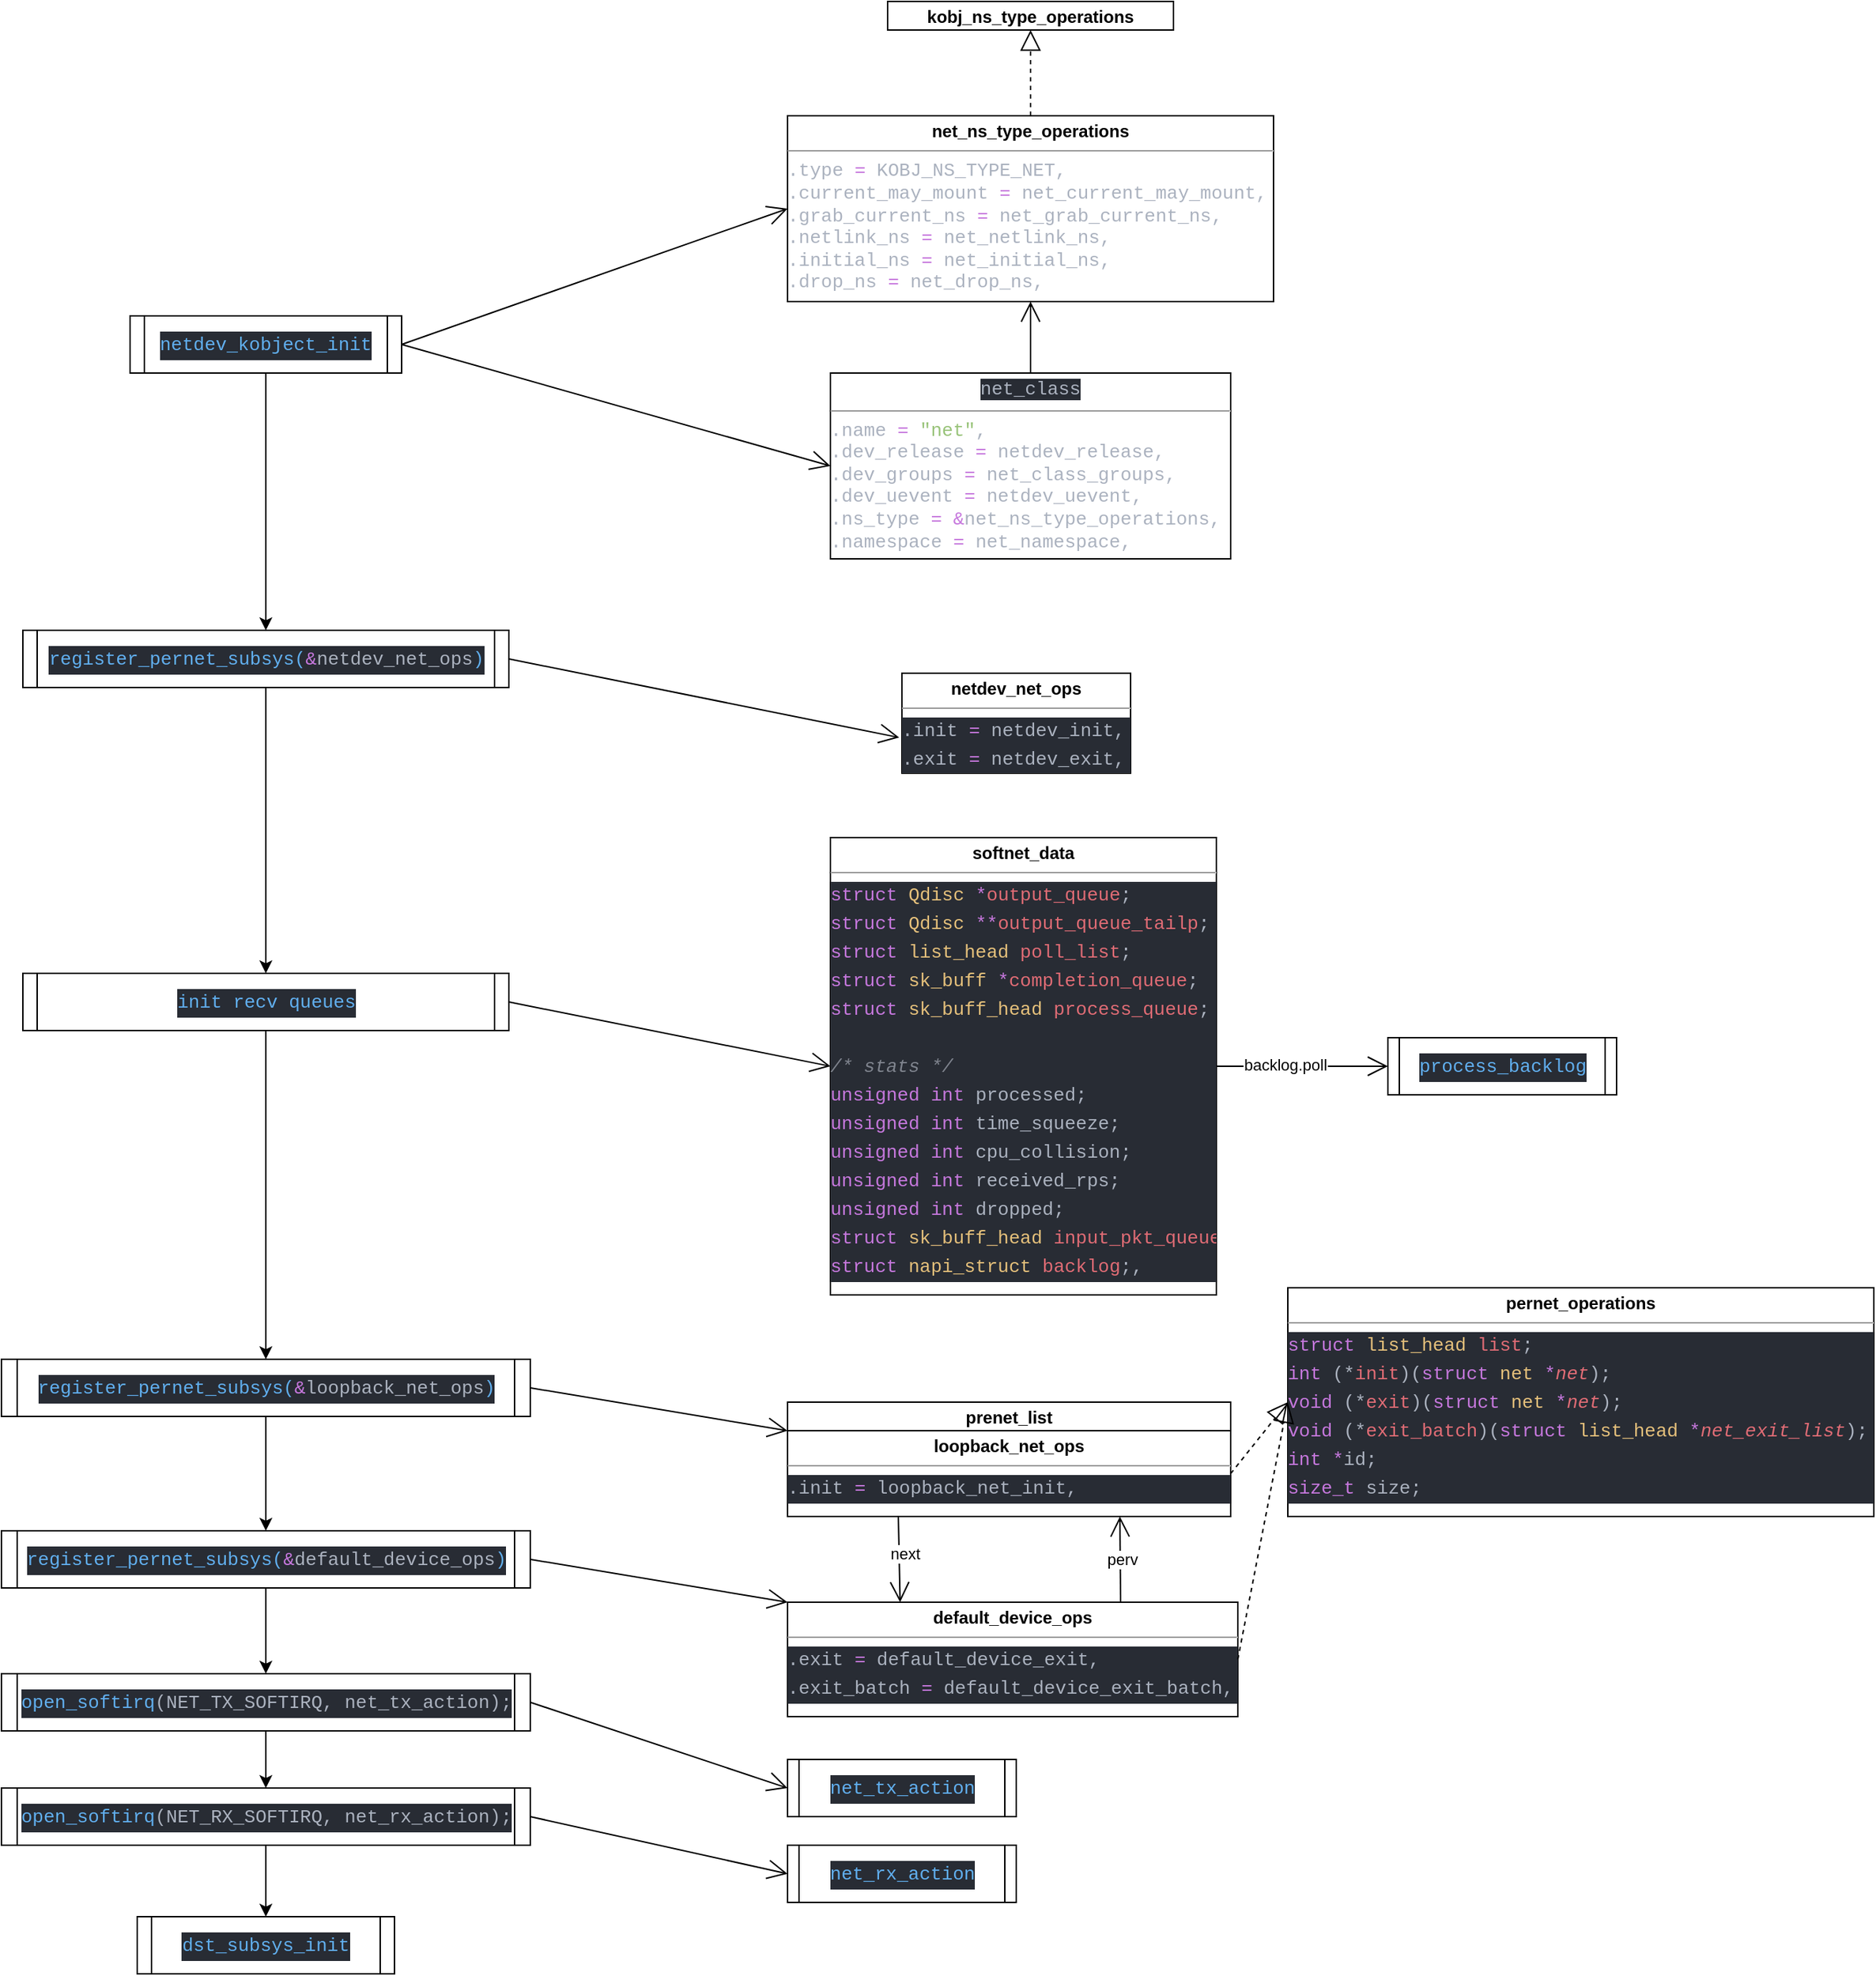 <mxfile version="13.1.3">
    <diagram id="6hGFLwfOUW9BJ-s0fimq" name="Page-1">
        <mxGraphModel dx="1229" dy="1954" grid="1" gridSize="10" guides="1" tooltips="1" connect="1" arrows="1" fold="1" page="1" pageScale="1" pageWidth="827" pageHeight="1169" math="0" shadow="0">
            <root>
                <mxCell id="0"/>
                <mxCell id="1" parent="0"/>
                <mxCell id="27" style="edgeStyle=orthogonalEdgeStyle;rounded=0;orthogonalLoop=1;jettySize=auto;html=1;exitX=0.5;exitY=1;exitDx=0;exitDy=0;" edge="1" parent="1" source="3" target="4">
                    <mxGeometry relative="1" as="geometry"/>
                </mxCell>
                <mxCell id="3" value="&lt;div style=&quot;color: rgb(171 , 178 , 191) ; background-color: rgb(40 , 44 , 52) ; font-family: &amp;#34;monaco&amp;#34; , &amp;#34;menlo&amp;#34; , &amp;#34;monaco&amp;#34; , &amp;#34;courier new&amp;#34; , monospace ; font-size: 13px ; line-height: 20px&quot;&gt;&lt;span style=&quot;color: #61afef&quot;&gt;netdev_kobject_init&lt;/span&gt;&lt;/div&gt;" style="shape=process;whiteSpace=wrap;html=1;backgroundOutline=1;size=0.053;" vertex="1" parent="1">
                    <mxGeometry x="140" y="60" width="190" height="40" as="geometry"/>
                </mxCell>
                <mxCell id="28" style="edgeStyle=orthogonalEdgeStyle;rounded=0;orthogonalLoop=1;jettySize=auto;html=1;exitX=0.5;exitY=1;exitDx=0;exitDy=0;" edge="1" parent="1" source="4" target="5">
                    <mxGeometry relative="1" as="geometry"/>
                </mxCell>
                <mxCell id="4" value="&lt;div style=&quot;color: rgb(171 , 178 , 191) ; background-color: rgb(40 , 44 , 52) ; font-family: &amp;#34;monaco&amp;#34; , &amp;#34;menlo&amp;#34; , &amp;#34;monaco&amp;#34; , &amp;#34;courier new&amp;#34; , monospace ; font-size: 13px ; line-height: 20px&quot;&gt;&lt;span style=&quot;color: #61afef&quot;&gt;register_pernet_subsys(&lt;/span&gt;&lt;span style=&quot;font-family: &amp;#34;monaco&amp;#34; , &amp;#34;menlo&amp;#34; , &amp;#34;monaco&amp;#34; , &amp;#34;courier new&amp;#34; , monospace ; color: rgb(198 , 120 , 221)&quot;&gt;&amp;amp;&lt;/span&gt;&lt;span style=&quot;font-family: &amp;#34;monaco&amp;#34; , &amp;#34;menlo&amp;#34; , &amp;#34;monaco&amp;#34; , &amp;#34;courier new&amp;#34; , monospace&quot;&gt;netdev_net_ops&lt;/span&gt;&lt;span style=&quot;color: rgb(97 , 175 , 239)&quot;&gt;)&lt;/span&gt;&lt;/div&gt;" style="shape=process;whiteSpace=wrap;html=1;backgroundOutline=1;size=0.029;" vertex="1" parent="1">
                    <mxGeometry x="65" y="280" width="340" height="40" as="geometry"/>
                </mxCell>
                <mxCell id="29" style="edgeStyle=orthogonalEdgeStyle;rounded=0;orthogonalLoop=1;jettySize=auto;html=1;exitX=0.5;exitY=1;exitDx=0;exitDy=0;" edge="1" parent="1" source="5" target="6">
                    <mxGeometry relative="1" as="geometry"/>
                </mxCell>
                <mxCell id="5" value="&lt;div style=&quot;background-color: rgb(40 , 44 , 52) ; font-family: &amp;#34;monaco&amp;#34; , &amp;#34;menlo&amp;#34; , &amp;#34;monaco&amp;#34; , &amp;#34;courier new&amp;#34; , monospace ; font-size: 13px ; line-height: 20px&quot;&gt;&lt;font color=&quot;#61afef&quot;&gt;init recv queues&lt;/font&gt;&lt;/div&gt;" style="shape=process;whiteSpace=wrap;html=1;backgroundOutline=1;size=0.029;" vertex="1" parent="1">
                    <mxGeometry x="65" y="520" width="340" height="40" as="geometry"/>
                </mxCell>
                <mxCell id="39" style="edgeStyle=orthogonalEdgeStyle;rounded=0;orthogonalLoop=1;jettySize=auto;html=1;exitX=0.5;exitY=1;exitDx=0;exitDy=0;" edge="1" parent="1" source="6" target="7">
                    <mxGeometry relative="1" as="geometry"/>
                </mxCell>
                <mxCell id="6" value="&lt;div style=&quot;background-color: rgb(40 , 44 , 52) ; font-family: &amp;#34;monaco&amp;#34; , &amp;#34;menlo&amp;#34; , &amp;#34;monaco&amp;#34; , &amp;#34;courier new&amp;#34; , monospace ; font-size: 13px ; line-height: 20px&quot;&gt;&lt;span style=&quot;color: rgb(97 , 175 , 239)&quot;&gt;register_pernet_subsys(&lt;/span&gt;&lt;span style=&quot;color: rgb(198 , 120 , 221)&quot;&gt;&amp;amp;&lt;/span&gt;&lt;span style=&quot;color: rgb(171 , 178 , 191)&quot;&gt;loopback_net_ops&lt;/span&gt;&lt;span style=&quot;color: rgb(97 , 175 , 239)&quot;&gt;)&lt;/span&gt;&lt;br&gt;&lt;/div&gt;" style="shape=process;whiteSpace=wrap;html=1;backgroundOutline=1;size=0.029;" vertex="1" parent="1">
                    <mxGeometry x="50" y="790" width="370" height="40" as="geometry"/>
                </mxCell>
                <mxCell id="41" style="edgeStyle=orthogonalEdgeStyle;rounded=0;orthogonalLoop=1;jettySize=auto;html=1;exitX=0.5;exitY=1;exitDx=0;exitDy=0;" edge="1" parent="1" source="7" target="40">
                    <mxGeometry relative="1" as="geometry"/>
                </mxCell>
                <mxCell id="7" value="&lt;div style=&quot;background-color: rgb(40 , 44 , 52) ; font-family: &amp;#34;monaco&amp;#34; , &amp;#34;menlo&amp;#34; , &amp;#34;monaco&amp;#34; , &amp;#34;courier new&amp;#34; , monospace ; font-size: 13px ; line-height: 20px&quot;&gt;&lt;span style=&quot;color: rgb(97 , 175 , 239)&quot;&gt;register_pernet_subsys(&lt;/span&gt;&lt;span style=&quot;color: rgb(198 , 120 , 221)&quot;&gt;&amp;amp;&lt;/span&gt;&lt;span style=&quot;color: rgb(171 , 178 , 191)&quot;&gt;default_device_ops&lt;/span&gt;&lt;span style=&quot;color: rgb(97 , 175 , 239)&quot;&gt;)&lt;/span&gt;&lt;br&gt;&lt;/div&gt;" style="shape=process;whiteSpace=wrap;html=1;backgroundOutline=1;size=0.029;" vertex="1" parent="1">
                    <mxGeometry x="50" y="910" width="370" height="40" as="geometry"/>
                </mxCell>
                <mxCell id="10" value="&lt;p style=&quot;margin: 0px ; margin-top: 4px ; text-align: center&quot;&gt;&lt;b&gt;net_ns_type_operations&lt;/b&gt;&lt;/p&gt;&lt;hr size=&quot;1&quot;&gt;&lt;div style=&quot;height: 2px&quot;&gt;&lt;div style=&quot;color: rgb(171 , 178 , 191) ; font-family: &amp;#34;monaco&amp;#34; , &amp;#34;menlo&amp;#34; , &amp;#34;monaco&amp;#34; , &amp;#34;courier new&amp;#34; , monospace ; font-size: 13px&quot;&gt;.type&amp;nbsp;&lt;span style=&quot;color: rgb(198 , 120 , 221)&quot;&gt;=&lt;/span&gt;&amp;nbsp;KOBJ_NS_TYPE_NET,&lt;/div&gt;&lt;div style=&quot;color: rgb(171 , 178 , 191) ; font-family: &amp;#34;monaco&amp;#34; , &amp;#34;menlo&amp;#34; , &amp;#34;monaco&amp;#34; , &amp;#34;courier new&amp;#34; , monospace ; font-size: 13px&quot;&gt;.current_may_mount&amp;nbsp;&lt;span style=&quot;color: rgb(198 , 120 , 221)&quot;&gt;=&lt;/span&gt;&amp;nbsp;net_current_may_mount,&lt;/div&gt;&lt;div style=&quot;color: rgb(171 , 178 , 191) ; font-family: &amp;#34;monaco&amp;#34; , &amp;#34;menlo&amp;#34; , &amp;#34;monaco&amp;#34; , &amp;#34;courier new&amp;#34; , monospace ; font-size: 13px&quot;&gt;.grab_current_ns&amp;nbsp;&lt;span style=&quot;color: rgb(198 , 120 , 221)&quot;&gt;=&lt;/span&gt;&amp;nbsp;net_grab_current_ns,&lt;/div&gt;&lt;div style=&quot;color: rgb(171 , 178 , 191) ; font-family: &amp;#34;monaco&amp;#34; , &amp;#34;menlo&amp;#34; , &amp;#34;monaco&amp;#34; , &amp;#34;courier new&amp;#34; , monospace ; font-size: 13px&quot;&gt;.netlink_ns&amp;nbsp;&lt;span style=&quot;color: rgb(198 , 120 , 221)&quot;&gt;=&lt;/span&gt;&amp;nbsp;net_netlink_ns,&lt;/div&gt;&lt;div style=&quot;color: rgb(171 , 178 , 191) ; font-family: &amp;#34;monaco&amp;#34; , &amp;#34;menlo&amp;#34; , &amp;#34;monaco&amp;#34; , &amp;#34;courier new&amp;#34; , monospace ; font-size: 13px&quot;&gt;.initial_ns&amp;nbsp;&lt;span style=&quot;color: rgb(198 , 120 , 221)&quot;&gt;=&lt;/span&gt;&amp;nbsp;net_initial_ns,&lt;/div&gt;&lt;div style=&quot;color: rgb(171 , 178 , 191) ; font-family: &amp;#34;monaco&amp;#34; , &amp;#34;menlo&amp;#34; , &amp;#34;monaco&amp;#34; , &amp;#34;courier new&amp;#34; , monospace ; font-size: 13px&quot;&gt;.drop_ns&amp;nbsp;&lt;span style=&quot;color: rgb(198 , 120 , 221)&quot;&gt;=&lt;/span&gt;&amp;nbsp;net_drop_ns,&lt;/div&gt;&lt;div&gt;&lt;br&gt;&lt;/div&gt;&lt;/div&gt;" style="verticalAlign=top;align=left;overflow=fill;fontSize=12;fontFamily=Helvetica;html=1;" vertex="1" parent="1">
                    <mxGeometry x="600" y="-80" width="340" height="130" as="geometry"/>
                </mxCell>
                <mxCell id="11" value="&lt;p style=&quot;margin: 0px ; margin-top: 4px ; text-align: center&quot;&gt;&lt;b&gt;kobj_ns_type_operations&lt;/b&gt;&lt;/p&gt;&lt;hr size=&quot;1&quot;&gt;&lt;div style=&quot;height: 2px&quot;&gt;&lt;div style=&quot;color: rgb(171 , 178 , 191) ; font-family: &amp;#34;monaco&amp;#34; , &amp;#34;menlo&amp;#34; , &amp;#34;monaco&amp;#34; , &amp;#34;courier new&amp;#34; , monospace ; font-size: 13px&quot;&gt;&lt;br&gt;&lt;/div&gt;&lt;div&gt;&lt;br&gt;&lt;/div&gt;&lt;/div&gt;" style="verticalAlign=top;align=left;overflow=fill;fontSize=12;fontFamily=Helvetica;html=1;" vertex="1" parent="1">
                    <mxGeometry x="670" y="-160" width="200" height="20" as="geometry"/>
                </mxCell>
                <mxCell id="13" value="" style="endArrow=block;dashed=1;endFill=0;endSize=12;html=1;entryX=0.5;entryY=1;entryDx=0;entryDy=0;exitX=0.5;exitY=0;exitDx=0;exitDy=0;" edge="1" parent="1" source="10" target="11">
                    <mxGeometry width="160" relative="1" as="geometry">
                        <mxPoint x="490" y="-120" as="sourcePoint"/>
                        <mxPoint x="650" y="-120" as="targetPoint"/>
                    </mxGeometry>
                </mxCell>
                <mxCell id="14" value="&lt;p style=&quot;margin: 0px ; margin-top: 4px ; text-align: center&quot;&gt;&lt;span style=&quot;color: rgb(171 , 178 , 191) ; font-family: &amp;#34;monaco&amp;#34; , &amp;#34;menlo&amp;#34; , &amp;#34;monaco&amp;#34; , &amp;#34;courier new&amp;#34; , monospace ; font-size: 13px ; text-align: left ; background-color: rgb(40 , 44 , 52)&quot;&gt;net_class&lt;/span&gt;&lt;br&gt;&lt;/p&gt;&lt;hr size=&quot;1&quot;&gt;&lt;div style=&quot;height: 2px&quot;&gt;&lt;div style=&quot;color: rgb(171 , 178 , 191) ; font-family: &amp;#34;monaco&amp;#34; , &amp;#34;menlo&amp;#34; , &amp;#34;monaco&amp;#34; , &amp;#34;courier new&amp;#34; , monospace ; font-size: 13px&quot;&gt;&lt;div&gt;.name&amp;nbsp;&lt;span style=&quot;color: rgb(198 , 120 , 221)&quot;&gt;=&lt;/span&gt;&amp;nbsp;&lt;span style=&quot;color: rgb(152 , 195 , 121)&quot;&gt;&quot;net&quot;&lt;/span&gt;,&lt;/div&gt;&lt;div&gt;.dev_release&amp;nbsp;&lt;span style=&quot;color: rgb(198 , 120 , 221)&quot;&gt;=&lt;/span&gt;&amp;nbsp;netdev_release,&lt;/div&gt;&lt;div&gt;.dev_groups&amp;nbsp;&lt;span style=&quot;color: rgb(198 , 120 , 221)&quot;&gt;=&lt;/span&gt;&amp;nbsp;net_class_groups,&lt;/div&gt;&lt;div&gt;.dev_uevent&amp;nbsp;&lt;span style=&quot;color: rgb(198 , 120 , 221)&quot;&gt;=&lt;/span&gt;&amp;nbsp;netdev_uevent,&lt;/div&gt;&lt;div&gt;.ns_type&amp;nbsp;&lt;span style=&quot;color: rgb(198 , 120 , 221)&quot;&gt;=&lt;/span&gt;&amp;nbsp;&lt;span style=&quot;color: rgb(198 , 120 , 221)&quot;&gt;&amp;amp;&lt;/span&gt;net_ns_type_operations,&lt;/div&gt;&lt;div&gt;.namespace&amp;nbsp;&lt;span style=&quot;color: rgb(198 , 120 , 221)&quot;&gt;=&lt;/span&gt;&amp;nbsp;net_namespace,&lt;/div&gt;&lt;/div&gt;&lt;div&gt;&lt;br&gt;&lt;/div&gt;&lt;/div&gt;" style="verticalAlign=top;align=left;overflow=fill;fontSize=12;fontFamily=Helvetica;html=1;" vertex="1" parent="1">
                    <mxGeometry x="630" y="100" width="280" height="130" as="geometry"/>
                </mxCell>
                <mxCell id="16" value="" style="endArrow=open;endFill=1;endSize=12;html=1;exitX=0.5;exitY=0;exitDx=0;exitDy=0;entryX=0.5;entryY=1;entryDx=0;entryDy=0;" edge="1" parent="1" source="14" target="10">
                    <mxGeometry width="160" relative="1" as="geometry">
                        <mxPoint x="670" y="110" as="sourcePoint"/>
                        <mxPoint x="830" y="110" as="targetPoint"/>
                    </mxGeometry>
                </mxCell>
                <mxCell id="18" value="" style="endArrow=open;endFill=1;endSize=12;html=1;exitX=1;exitY=0.5;exitDx=0;exitDy=0;entryX=0;entryY=0.5;entryDx=0;entryDy=0;" edge="1" parent="1" source="3" target="14">
                    <mxGeometry width="160" relative="1" as="geometry">
                        <mxPoint x="780" y="110" as="sourcePoint"/>
                        <mxPoint x="780" y="60" as="targetPoint"/>
                    </mxGeometry>
                </mxCell>
                <mxCell id="19" value="" style="endArrow=open;endFill=1;endSize=12;html=1;exitX=1;exitY=0.5;exitDx=0;exitDy=0;entryX=0;entryY=0.5;entryDx=0;entryDy=0;" edge="1" parent="1" source="3" target="10">
                    <mxGeometry width="160" relative="1" as="geometry">
                        <mxPoint x="310" y="230" as="sourcePoint"/>
                        <mxPoint x="640" y="175" as="targetPoint"/>
                    </mxGeometry>
                </mxCell>
                <mxCell id="20" value="&lt;p style=&quot;margin: 0px ; margin-top: 4px ; text-align: center&quot;&gt;&lt;b&gt;netdev_net_ops&lt;/b&gt;&lt;/p&gt;&lt;hr size=&quot;1&quot;&gt;&lt;div style=&quot;height: 2px&quot;&gt;&lt;div style=&quot;color: rgb(171 , 178 , 191) ; font-family: &amp;#34;monaco&amp;#34; , &amp;#34;menlo&amp;#34; , &amp;#34;monaco&amp;#34; , &amp;#34;courier new&amp;#34; , monospace ; font-size: 13px&quot;&gt;&lt;div style=&quot;background-color: rgb(40 , 44 , 52) ; font-family: &amp;#34;monaco&amp;#34; , &amp;#34;menlo&amp;#34; , &amp;#34;monaco&amp;#34; , &amp;#34;courier new&amp;#34; , monospace ; line-height: 20px&quot;&gt;&lt;div&gt;.init &lt;span style=&quot;color: #c678dd&quot;&gt;=&lt;/span&gt; netdev_init,&lt;/div&gt;&lt;div&gt;    .exit &lt;span style=&quot;color: #c678dd&quot;&gt;=&lt;/span&gt; netdev_exit,&lt;/div&gt;&lt;/div&gt;&lt;/div&gt;&lt;div&gt;&lt;br&gt;&lt;/div&gt;&lt;/div&gt;" style="verticalAlign=top;align=left;overflow=fill;fontSize=12;fontFamily=Helvetica;html=1;" vertex="1" parent="1">
                    <mxGeometry x="680" y="310" width="160" height="70" as="geometry"/>
                </mxCell>
                <mxCell id="21" value="" style="endArrow=open;endFill=1;endSize=12;html=1;exitX=1;exitY=0.5;exitDx=0;exitDy=0;entryX=-0.012;entryY=0.643;entryDx=0;entryDy=0;entryPerimeter=0;" edge="1" parent="1" source="4" target="20">
                    <mxGeometry width="160" relative="1" as="geometry">
                        <mxPoint x="340" y="90" as="sourcePoint"/>
                        <mxPoint x="640" y="175" as="targetPoint"/>
                    </mxGeometry>
                </mxCell>
                <mxCell id="22" value="&lt;p style=&quot;margin: 0px ; margin-top: 4px ; text-align: center&quot;&gt;&lt;b&gt;softnet_data&lt;/b&gt;&lt;/p&gt;&lt;hr size=&quot;1&quot;&gt;&lt;div style=&quot;height: 2px&quot;&gt;&lt;div style=&quot;color: rgb(171 , 178 , 191) ; font-family: &amp;#34;monaco&amp;#34; , &amp;#34;menlo&amp;#34; , &amp;#34;monaco&amp;#34; , &amp;#34;courier new&amp;#34; , monospace ; font-size: 13px&quot;&gt;&lt;div style=&quot;background-color: rgb(40 , 44 , 52) ; font-family: &amp;#34;monaco&amp;#34; , &amp;#34;menlo&amp;#34; , &amp;#34;monaco&amp;#34; , &amp;#34;courier new&amp;#34; , monospace ; line-height: 20px&quot;&gt;&lt;div style=&quot;font-family: &amp;#34;monaco&amp;#34; , &amp;#34;menlo&amp;#34; , &amp;#34;monaco&amp;#34; , &amp;#34;courier new&amp;#34; , monospace ; line-height: 20px&quot;&gt;&lt;div&gt;    &lt;span style=&quot;color: #c678dd&quot;&gt;struct&lt;/span&gt; &lt;span style=&quot;color: #e5c07b&quot;&gt;Qdisc&lt;/span&gt; &lt;span style=&quot;color: #c678dd&quot;&gt;*&lt;/span&gt;&lt;span style=&quot;color: #e06c75&quot;&gt;output_queue&lt;/span&gt;;&lt;/div&gt;&lt;div&gt;    &lt;span style=&quot;color: #c678dd&quot;&gt;struct&lt;/span&gt; &lt;span style=&quot;color: #e5c07b&quot;&gt;Qdisc&lt;/span&gt; &lt;span style=&quot;color: #c678dd&quot;&gt;**&lt;/span&gt;&lt;span style=&quot;color: #e06c75&quot;&gt;output_queue_tailp&lt;/span&gt;;&lt;/div&gt;&lt;div&gt;    &lt;span style=&quot;color: #c678dd&quot;&gt;struct&lt;/span&gt; &lt;span style=&quot;color: #e5c07b&quot;&gt;list_head&lt;/span&gt; &lt;span style=&quot;color: #e06c75&quot;&gt;poll_list&lt;/span&gt;;&lt;/div&gt;&lt;div&gt;    &lt;span style=&quot;color: #c678dd&quot;&gt;struct&lt;/span&gt; &lt;span style=&quot;color: #e5c07b&quot;&gt;sk_buff&lt;/span&gt; &lt;span style=&quot;color: #c678dd&quot;&gt;*&lt;/span&gt;&lt;span style=&quot;color: #e06c75&quot;&gt;completion_queue&lt;/span&gt;;&lt;/div&gt;&lt;div&gt;    &lt;span style=&quot;color: #c678dd&quot;&gt;struct&lt;/span&gt; &lt;span style=&quot;color: #e5c07b&quot;&gt;sk_buff_head&lt;/span&gt; &lt;span style=&quot;color: #e06c75&quot;&gt;process_queue&lt;/span&gt;;&lt;/div&gt;&lt;br&gt;&lt;div&gt;&lt;span style=&quot;color: #7f848e ; font-style: italic&quot;&gt;    /* stats */&lt;/span&gt;&lt;/div&gt;&lt;div&gt;    &lt;span style=&quot;color: #c678dd&quot;&gt;unsigned&lt;/span&gt; &lt;span style=&quot;color: #c678dd&quot;&gt;int&lt;/span&gt; processed;&lt;/div&gt;&lt;div&gt;    &lt;span style=&quot;color: #c678dd&quot;&gt;unsigned&lt;/span&gt; &lt;span style=&quot;color: #c678dd&quot;&gt;int&lt;/span&gt; time_squeeze;&lt;/div&gt;&lt;div&gt;    &lt;span style=&quot;color: #c678dd&quot;&gt;unsigned&lt;/span&gt; &lt;span style=&quot;color: #c678dd&quot;&gt;int&lt;/span&gt; cpu_collision;&lt;/div&gt;&lt;div&gt;    &lt;span style=&quot;color: #c678dd&quot;&gt;unsigned&lt;/span&gt; &lt;span style=&quot;color: #c678dd&quot;&gt;int&lt;/span&gt; received_rps;&lt;/div&gt;&lt;div&gt;    &lt;span style=&quot;color: #c678dd&quot;&gt;unsigned&lt;/span&gt; &lt;span style=&quot;color: #c678dd&quot;&gt;int&lt;/span&gt; dropped;&lt;/div&gt;&lt;div&gt;    &lt;span style=&quot;color: #c678dd&quot;&gt;struct&lt;/span&gt; &lt;span style=&quot;color: #e5c07b&quot;&gt;sk_buff_head&lt;/span&gt; &lt;span style=&quot;color: #e06c75&quot;&gt;input_pkt_queue&lt;/span&gt;;&lt;/div&gt;&lt;/div&gt;&lt;div&gt;&lt;span style=&quot;font-family: &amp;#34;monaco&amp;#34; , &amp;#34;menlo&amp;#34; , &amp;#34;monaco&amp;#34; , &amp;#34;courier new&amp;#34; , monospace&quot;&gt;    &lt;/span&gt;&lt;span style=&quot;font-family: &amp;#34;monaco&amp;#34; , &amp;#34;menlo&amp;#34; , &amp;#34;monaco&amp;#34; , &amp;#34;courier new&amp;#34; , monospace ; color: rgb(198 , 120 , 221)&quot;&gt;struct&lt;/span&gt;&lt;span style=&quot;font-family: &amp;#34;monaco&amp;#34; , &amp;#34;menlo&amp;#34; , &amp;#34;monaco&amp;#34; , &amp;#34;courier new&amp;#34; , monospace&quot;&gt; &lt;/span&gt;&lt;span style=&quot;font-family: &amp;#34;monaco&amp;#34; , &amp;#34;menlo&amp;#34; , &amp;#34;monaco&amp;#34; , &amp;#34;courier new&amp;#34; , monospace ; color: rgb(229 , 192 , 123)&quot;&gt;napi_struct&lt;/span&gt;&lt;span style=&quot;font-family: &amp;#34;monaco&amp;#34; , &amp;#34;menlo&amp;#34; , &amp;#34;monaco&amp;#34; , &amp;#34;courier new&amp;#34; , monospace&quot;&gt; &lt;/span&gt;&lt;span style=&quot;font-family: &amp;#34;monaco&amp;#34; , &amp;#34;menlo&amp;#34; , &amp;#34;monaco&amp;#34; , &amp;#34;courier new&amp;#34; , monospace ; color: rgb(224 , 108 , 117)&quot;&gt;backlog&lt;/span&gt;&lt;span style=&quot;font-family: &amp;#34;monaco&amp;#34; , &amp;#34;menlo&amp;#34; , &amp;#34;monaco&amp;#34; , &amp;#34;courier new&amp;#34; , monospace&quot;&gt;;&lt;/span&gt;,&lt;br&gt;&lt;/div&gt;&lt;/div&gt;&lt;/div&gt;&lt;div&gt;&lt;br&gt;&lt;/div&gt;&lt;/div&gt;" style="verticalAlign=top;align=left;overflow=fill;fontSize=12;fontFamily=Helvetica;html=1;" vertex="1" parent="1">
                    <mxGeometry x="630" y="425" width="270" height="320" as="geometry"/>
                </mxCell>
                <mxCell id="23" value="" style="endArrow=open;endFill=1;endSize=12;html=1;exitX=1;exitY=0.5;exitDx=0;exitDy=0;entryX=0;entryY=0.5;entryDx=0;entryDy=0;" edge="1" parent="1" source="5" target="22">
                    <mxGeometry width="160" relative="1" as="geometry">
                        <mxPoint x="460" y="310" as="sourcePoint"/>
                        <mxPoint x="688.08" y="365.01" as="targetPoint"/>
                    </mxGeometry>
                </mxCell>
                <mxCell id="24" value="&lt;div style=&quot;background-color: rgb(40 , 44 , 52) ; font-family: &amp;#34;monaco&amp;#34; , &amp;#34;menlo&amp;#34; , &amp;#34;monaco&amp;#34; , &amp;#34;courier new&amp;#34; , monospace ; font-size: 13px ; line-height: 20px&quot;&gt;&lt;font color=&quot;#61afef&quot;&gt;process_backlog&lt;/font&gt;&lt;/div&gt;" style="shape=process;whiteSpace=wrap;html=1;backgroundOutline=1;size=0.048;" vertex="1" parent="1">
                    <mxGeometry x="1020" y="565" width="160" height="40" as="geometry"/>
                </mxCell>
                <mxCell id="25" value="" style="endArrow=open;endFill=1;endSize=12;html=1;entryX=0;entryY=0.5;entryDx=0;entryDy=0;exitX=1;exitY=0.5;exitDx=0;exitDy=0;" edge="1" parent="1" source="22" target="24">
                    <mxGeometry width="160" relative="1" as="geometry">
                        <mxPoint x="550" y="780" as="sourcePoint"/>
                        <mxPoint x="640" y="595" as="targetPoint"/>
                    </mxGeometry>
                </mxCell>
                <mxCell id="26" value="backlog.poll" style="edgeLabel;html=1;align=center;verticalAlign=middle;resizable=0;points=[];" vertex="1" connectable="0" parent="25">
                    <mxGeometry x="-0.2" y="1" relative="1" as="geometry">
                        <mxPoint as="offset"/>
                    </mxGeometry>
                </mxCell>
                <mxCell id="30" value="&lt;p style=&quot;margin: 0px ; margin-top: 4px ; text-align: center&quot;&gt;&lt;b&gt;loopback_net_ops&lt;/b&gt;&lt;/p&gt;&lt;hr size=&quot;1&quot;&gt;&lt;div style=&quot;height: 2px&quot;&gt;&lt;div style=&quot;color: rgb(171 , 178 , 191) ; font-family: &amp;#34;monaco&amp;#34; , &amp;#34;menlo&amp;#34; , &amp;#34;monaco&amp;#34; , &amp;#34;courier new&amp;#34; , monospace ; font-size: 13px&quot;&gt;&lt;div style=&quot;background-color: rgb(40 , 44 , 52) ; font-family: &amp;#34;monaco&amp;#34; , &amp;#34;menlo&amp;#34; , &amp;#34;monaco&amp;#34; , &amp;#34;courier new&amp;#34; , monospace ; line-height: 20px&quot;&gt;&lt;div style=&quot;font-family: &amp;#34;monaco&amp;#34; , &amp;#34;menlo&amp;#34; , &amp;#34;monaco&amp;#34; , &amp;#34;courier new&amp;#34; , monospace ; line-height: 20px&quot;&gt;&lt;div&gt;&lt;div style=&quot;font-family: &amp;#34;monaco&amp;#34; , &amp;#34;menlo&amp;#34; , &amp;#34;monaco&amp;#34; , &amp;#34;courier new&amp;#34; , monospace ; line-height: 20px&quot;&gt;.init &lt;span style=&quot;color: #c678dd&quot;&gt;=&lt;/span&gt; loopback_net_init,&lt;/div&gt;&lt;/div&gt;&lt;/div&gt;&lt;/div&gt;&lt;/div&gt;&lt;/div&gt;" style="verticalAlign=top;align=left;overflow=fill;fontSize=12;fontFamily=Helvetica;html=1;" vertex="1" parent="1">
                    <mxGeometry x="600" y="840" width="310" height="60" as="geometry"/>
                </mxCell>
                <mxCell id="31" value="" style="endArrow=open;endFill=1;endSize=12;html=1;exitX=1;exitY=0.5;exitDx=0;exitDy=0;entryX=0;entryY=0;entryDx=0;entryDy=0;" edge="1" parent="1" source="6" target="30">
                    <mxGeometry width="160" relative="1" as="geometry">
                        <mxPoint x="415" y="550" as="sourcePoint"/>
                        <mxPoint x="640" y="595" as="targetPoint"/>
                    </mxGeometry>
                </mxCell>
                <mxCell id="32" value="&lt;p style=&quot;margin: 0px ; margin-top: 4px ; text-align: center&quot;&gt;&lt;b&gt;pernet_operations&lt;/b&gt;&lt;/p&gt;&lt;hr size=&quot;1&quot;&gt;&lt;div style=&quot;height: 2px&quot;&gt;&lt;div style=&quot;color: rgb(171 , 178 , 191) ; font-family: &amp;#34;monaco&amp;#34; , &amp;#34;menlo&amp;#34; , &amp;#34;monaco&amp;#34; , &amp;#34;courier new&amp;#34; , monospace ; font-size: 13px&quot;&gt;&lt;div style=&quot;background-color: rgb(40 , 44 , 52) ; font-family: &amp;#34;monaco&amp;#34; , &amp;#34;menlo&amp;#34; , &amp;#34;monaco&amp;#34; , &amp;#34;courier new&amp;#34; , monospace ; line-height: 20px&quot;&gt;&lt;div style=&quot;font-family: &amp;#34;monaco&amp;#34; , &amp;#34;menlo&amp;#34; , &amp;#34;monaco&amp;#34; , &amp;#34;courier new&amp;#34; , monospace ; line-height: 20px&quot;&gt;&lt;div style=&quot;font-family: &amp;#34;monaco&amp;#34; , &amp;#34;menlo&amp;#34; , &amp;#34;monaco&amp;#34; , &amp;#34;courier new&amp;#34; , monospace ; line-height: 20px&quot;&gt;&lt;div style=&quot;font-family: &amp;#34;monaco&amp;#34; , &amp;#34;menlo&amp;#34; , &amp;#34;monaco&amp;#34; , &amp;#34;courier new&amp;#34; , monospace ; line-height: 20px&quot;&gt;&lt;div&gt;&lt;span style=&quot;color: #c678dd&quot;&gt;struct&lt;/span&gt; &lt;span style=&quot;color: #e5c07b&quot;&gt;list_head&lt;/span&gt; &lt;span style=&quot;color: #e06c75&quot;&gt;list&lt;/span&gt;;&lt;/div&gt;&lt;div&gt;    &lt;span style=&quot;color: #c678dd&quot;&gt;int&lt;/span&gt; (*&lt;span style=&quot;color: #e06c75&quot;&gt;init&lt;/span&gt;)(&lt;span style=&quot;color: #c678dd&quot;&gt;struct&lt;/span&gt; &lt;span style=&quot;color: #e5c07b&quot;&gt;net&lt;/span&gt; &lt;span style=&quot;color: #c678dd&quot;&gt;*&lt;/span&gt;&lt;span style=&quot;color: #e06c75 ; font-style: italic&quot;&gt;net&lt;/span&gt;);&lt;/div&gt;&lt;div&gt;    &lt;span style=&quot;color: #c678dd&quot;&gt;void&lt;/span&gt; (*&lt;span style=&quot;color: #e06c75&quot;&gt;exit&lt;/span&gt;)(&lt;span style=&quot;color: #c678dd&quot;&gt;struct&lt;/span&gt; &lt;span style=&quot;color: #e5c07b&quot;&gt;net&lt;/span&gt; &lt;span style=&quot;color: #c678dd&quot;&gt;*&lt;/span&gt;&lt;span style=&quot;color: #e06c75 ; font-style: italic&quot;&gt;net&lt;/span&gt;);&lt;/div&gt;&lt;div&gt;    &lt;span style=&quot;color: #c678dd&quot;&gt;void&lt;/span&gt; (*&lt;span style=&quot;color: #e06c75&quot;&gt;exit_batch&lt;/span&gt;)(&lt;span style=&quot;color: #c678dd&quot;&gt;struct&lt;/span&gt; &lt;span style=&quot;color: #e5c07b&quot;&gt;list_head&lt;/span&gt; &lt;span style=&quot;color: #c678dd&quot;&gt;*&lt;/span&gt;&lt;span style=&quot;color: #e06c75 ; font-style: italic&quot;&gt;net_exit_list&lt;/span&gt;);&lt;/div&gt;&lt;div&gt;    &lt;span style=&quot;color: #c678dd&quot;&gt;int&lt;/span&gt; &lt;span style=&quot;color: #c678dd&quot;&gt;*&lt;/span&gt;id;&lt;/div&gt;&lt;div&gt;    &lt;span style=&quot;color: #c678dd&quot;&gt;size_t&lt;/span&gt; size;&lt;/div&gt;&lt;/div&gt;&lt;/div&gt;&lt;/div&gt;&lt;/div&gt;&lt;/div&gt;&lt;/div&gt;" style="verticalAlign=top;align=left;overflow=fill;fontSize=12;fontFamily=Helvetica;html=1;" vertex="1" parent="1">
                    <mxGeometry x="950" y="740" width="410" height="160" as="geometry"/>
                </mxCell>
                <mxCell id="33" value="" style="endArrow=block;dashed=1;endFill=0;endSize=12;html=1;entryX=0;entryY=0.5;entryDx=0;entryDy=0;exitX=1;exitY=0.5;exitDx=0;exitDy=0;" edge="1" parent="1" source="30" target="32">
                    <mxGeometry width="160" relative="1" as="geometry">
                        <mxPoint x="900" y="890" as="sourcePoint"/>
                        <mxPoint x="900" y="830" as="targetPoint"/>
                    </mxGeometry>
                </mxCell>
                <mxCell id="35" value="&lt;p style=&quot;margin: 0px ; margin-top: 4px ; text-align: center&quot;&gt;&lt;b&gt;default_device_ops&lt;/b&gt;&lt;/p&gt;&lt;hr size=&quot;1&quot;&gt;&lt;div style=&quot;height: 2px&quot;&gt;&lt;div style=&quot;color: rgb(171 , 178 , 191) ; font-family: &amp;#34;monaco&amp;#34; , &amp;#34;menlo&amp;#34; , &amp;#34;monaco&amp;#34; , &amp;#34;courier new&amp;#34; , monospace ; font-size: 13px&quot;&gt;&lt;div style=&quot;background-color: rgb(40 , 44 , 52) ; font-family: &amp;#34;monaco&amp;#34; , &amp;#34;menlo&amp;#34; , &amp;#34;monaco&amp;#34; , &amp;#34;courier new&amp;#34; , monospace ; line-height: 20px&quot;&gt;&lt;div style=&quot;font-family: &amp;#34;monaco&amp;#34; , &amp;#34;menlo&amp;#34; , &amp;#34;monaco&amp;#34; , &amp;#34;courier new&amp;#34; , monospace ; line-height: 20px&quot;&gt;&lt;div style=&quot;font-family: &amp;#34;monaco&amp;#34; , &amp;#34;menlo&amp;#34; , &amp;#34;monaco&amp;#34; , &amp;#34;courier new&amp;#34; , monospace ; line-height: 20px&quot;&gt;&lt;div style=&quot;font-family: &amp;#34;monaco&amp;#34; , &amp;#34;menlo&amp;#34; , &amp;#34;monaco&amp;#34; , &amp;#34;courier new&amp;#34; , monospace ; line-height: 20px&quot;&gt;&lt;div&gt;.exit &lt;span style=&quot;color: #c678dd&quot;&gt;=&lt;/span&gt; default_device_exit,&lt;/div&gt;&lt;div&gt;    .exit_batch &lt;span style=&quot;color: #c678dd&quot;&gt;=&lt;/span&gt; default_device_exit_batch,&lt;/div&gt;&lt;/div&gt;&lt;/div&gt;&lt;/div&gt;&lt;/div&gt;&lt;/div&gt;&lt;/div&gt;" style="verticalAlign=top;align=left;overflow=fill;fontSize=12;fontFamily=Helvetica;html=1;" vertex="1" parent="1">
                    <mxGeometry x="600" y="960" width="315" height="80" as="geometry"/>
                </mxCell>
                <mxCell id="36" value="" style="endArrow=block;dashed=1;endFill=0;endSize=12;html=1;entryX=0;entryY=0.5;entryDx=0;entryDy=0;exitX=1;exitY=0.5;exitDx=0;exitDy=0;" edge="1" parent="1" source="35" target="32">
                    <mxGeometry width="160" relative="1" as="geometry">
                        <mxPoint x="860" y="830" as="sourcePoint"/>
                        <mxPoint x="960" y="830" as="targetPoint"/>
                    </mxGeometry>
                </mxCell>
                <mxCell id="37" value="" style="endArrow=open;endFill=1;endSize=12;html=1;exitX=1;exitY=0.5;exitDx=0;exitDy=0;entryX=0;entryY=0;entryDx=0;entryDy=0;" edge="1" parent="1" source="7" target="35">
                    <mxGeometry width="160" relative="1" as="geometry">
                        <mxPoint x="430" y="790" as="sourcePoint"/>
                        <mxPoint x="661" y="837.02" as="targetPoint"/>
                    </mxGeometry>
                </mxCell>
                <mxCell id="43" style="edgeStyle=orthogonalEdgeStyle;rounded=0;orthogonalLoop=1;jettySize=auto;html=1;exitX=0.5;exitY=1;exitDx=0;exitDy=0;" edge="1" parent="1" source="40" target="42">
                    <mxGeometry relative="1" as="geometry"/>
                </mxCell>
                <mxCell id="40" value="&lt;div style=&quot;background-color: rgb(40 , 44 , 52) ; font-family: &amp;#34;monaco&amp;#34; , &amp;#34;menlo&amp;#34; , &amp;#34;monaco&amp;#34; , &amp;#34;courier new&amp;#34; , monospace ; font-size: 13px ; line-height: 20px&quot;&gt;&lt;div style=&quot;color: rgb(171 , 178 , 191) ; font-family: &amp;#34;monaco&amp;#34; , &amp;#34;menlo&amp;#34; , &amp;#34;monaco&amp;#34; , &amp;#34;courier new&amp;#34; , monospace ; line-height: 20px&quot;&gt;&lt;span style=&quot;color: #61afef&quot;&gt;open_softirq&lt;/span&gt;(NET_TX_SOFTIRQ, net_tx_action);&lt;/div&gt;&lt;/div&gt;" style="shape=process;whiteSpace=wrap;html=1;backgroundOutline=1;size=0.029;" vertex="1" parent="1">
                    <mxGeometry x="50" y="1010" width="370" height="40" as="geometry"/>
                </mxCell>
                <mxCell id="45" style="edgeStyle=orthogonalEdgeStyle;rounded=0;orthogonalLoop=1;jettySize=auto;html=1;exitX=0.5;exitY=1;exitDx=0;exitDy=0;entryX=0.5;entryY=0;entryDx=0;entryDy=0;" edge="1" parent="1" source="42" target="44">
                    <mxGeometry relative="1" as="geometry"/>
                </mxCell>
                <mxCell id="42" value="&lt;div style=&quot;background-color: rgb(40 , 44 , 52) ; font-family: &amp;#34;monaco&amp;#34; , &amp;#34;menlo&amp;#34; , &amp;#34;monaco&amp;#34; , &amp;#34;courier new&amp;#34; , monospace ; font-size: 13px ; line-height: 20px&quot;&gt;&lt;div style=&quot;color: rgb(171 , 178 , 191) ; font-family: &amp;#34;monaco&amp;#34; , &amp;#34;menlo&amp;#34; , &amp;#34;monaco&amp;#34; , &amp;#34;courier new&amp;#34; , monospace ; line-height: 20px&quot;&gt;&lt;div style=&quot;font-family: &amp;#34;monaco&amp;#34; , &amp;#34;menlo&amp;#34; , &amp;#34;monaco&amp;#34; , &amp;#34;courier new&amp;#34; , monospace ; line-height: 20px&quot;&gt;&lt;span style=&quot;color: #61afef&quot;&gt;open_softirq&lt;/span&gt;(NET_RX_SOFTIRQ, net_rx_action);&lt;/div&gt;&lt;/div&gt;&lt;/div&gt;" style="shape=process;whiteSpace=wrap;html=1;backgroundOutline=1;size=0.029;" vertex="1" parent="1">
                    <mxGeometry x="50" y="1090" width="370" height="40" as="geometry"/>
                </mxCell>
                <mxCell id="44" value="&lt;div style=&quot;background-color: rgb(40 , 44 , 52) ; font-family: &amp;#34;monaco&amp;#34; , &amp;#34;menlo&amp;#34; , &amp;#34;monaco&amp;#34; , &amp;#34;courier new&amp;#34; , monospace ; font-size: 13px ; line-height: 20px&quot;&gt;&lt;div style=&quot;color: rgb(171 , 178 , 191) ; font-family: &amp;#34;monaco&amp;#34; , &amp;#34;menlo&amp;#34; , &amp;#34;monaco&amp;#34; , &amp;#34;courier new&amp;#34; , monospace ; line-height: 20px&quot;&gt;&lt;div style=&quot;font-family: &amp;#34;monaco&amp;#34; , &amp;#34;menlo&amp;#34; , &amp;#34;monaco&amp;#34; , &amp;#34;courier new&amp;#34; , monospace ; line-height: 20px&quot;&gt;&lt;div style=&quot;font-family: &amp;#34;monaco&amp;#34; , &amp;#34;menlo&amp;#34; , &amp;#34;monaco&amp;#34; , &amp;#34;courier new&amp;#34; , monospace ; line-height: 20px&quot;&gt;&lt;span style=&quot;color: #61afef&quot;&gt;dst_subsys_init&lt;/span&gt;&lt;/div&gt;&lt;/div&gt;&lt;/div&gt;&lt;/div&gt;" style="shape=process;whiteSpace=wrap;html=1;backgroundOutline=1;size=0.056;" vertex="1" parent="1">
                    <mxGeometry x="145" y="1180" width="180" height="40" as="geometry"/>
                </mxCell>
                <mxCell id="46" value="&lt;p style=&quot;margin: 0px ; margin-top: 4px ; text-align: center&quot;&gt;&lt;b&gt;prenet_list&lt;/b&gt;&lt;/p&gt;" style="verticalAlign=top;align=left;overflow=fill;fontSize=12;fontFamily=Helvetica;html=1;" vertex="1" parent="1">
                    <mxGeometry x="600" y="820" width="310" height="20" as="geometry"/>
                </mxCell>
                <mxCell id="47" value="" style="endArrow=open;endFill=1;endSize=12;html=1;exitX=0.25;exitY=1;exitDx=0;exitDy=0;entryX=0.25;entryY=0;entryDx=0;entryDy=0;" edge="1" parent="1" source="30" target="35">
                    <mxGeometry width="160" relative="1" as="geometry">
                        <mxPoint x="430" y="820" as="sourcePoint"/>
                        <mxPoint x="683" y="970" as="targetPoint"/>
                    </mxGeometry>
                </mxCell>
                <mxCell id="49" value="next" style="edgeLabel;html=1;align=center;verticalAlign=middle;resizable=0;points=[];" vertex="1" connectable="0" parent="47">
                    <mxGeometry x="-0.131" y="4" relative="1" as="geometry">
                        <mxPoint as="offset"/>
                    </mxGeometry>
                </mxCell>
                <mxCell id="48" value="" style="endArrow=open;endFill=1;endSize=12;html=1;entryX=0.75;entryY=1;entryDx=0;entryDy=0;" edge="1" parent="1" target="30">
                    <mxGeometry width="160" relative="1" as="geometry">
                        <mxPoint x="833" y="960" as="sourcePoint"/>
                        <mxPoint x="740" y="930" as="targetPoint"/>
                    </mxGeometry>
                </mxCell>
                <mxCell id="50" value="perv" style="edgeLabel;html=1;align=center;verticalAlign=middle;resizable=0;points=[];" vertex="1" connectable="0" parent="48">
                    <mxGeometry x="-0.0" y="-1" relative="1" as="geometry">
                        <mxPoint as="offset"/>
                    </mxGeometry>
                </mxCell>
                <mxCell id="51" value="&lt;div style=&quot;background-color: rgb(40 , 44 , 52) ; font-family: &amp;#34;monaco&amp;#34; , &amp;#34;menlo&amp;#34; , &amp;#34;monaco&amp;#34; , &amp;#34;courier new&amp;#34; , monospace ; font-size: 13px ; line-height: 20px&quot;&gt;&lt;font color=&quot;#61afef&quot;&gt;net_tx_action&lt;/font&gt;&lt;/div&gt;" style="shape=process;whiteSpace=wrap;html=1;backgroundOutline=1;size=0.048;" vertex="1" parent="1">
                    <mxGeometry x="600" y="1070" width="160" height="40" as="geometry"/>
                </mxCell>
                <mxCell id="52" value="&lt;div style=&quot;background-color: rgb(40 , 44 , 52) ; font-family: &amp;#34;monaco&amp;#34; , &amp;#34;menlo&amp;#34; , &amp;#34;monaco&amp;#34; , &amp;#34;courier new&amp;#34; , monospace ; font-size: 13px ; line-height: 20px&quot;&gt;&lt;font color=&quot;#61afef&quot;&gt;net_rx_action&lt;/font&gt;&lt;/div&gt;" style="shape=process;whiteSpace=wrap;html=1;backgroundOutline=1;size=0.048;" vertex="1" parent="1">
                    <mxGeometry x="600" y="1130" width="160" height="40" as="geometry"/>
                </mxCell>
                <mxCell id="53" value="" style="endArrow=open;endFill=1;endSize=12;html=1;exitX=1;exitY=0.5;exitDx=0;exitDy=0;entryX=0;entryY=0.5;entryDx=0;entryDy=0;" edge="1" parent="1" source="40" target="51">
                    <mxGeometry width="160" relative="1" as="geometry">
                        <mxPoint x="430" y="940" as="sourcePoint"/>
                        <mxPoint x="610.0" y="970" as="targetPoint"/>
                    </mxGeometry>
                </mxCell>
                <mxCell id="54" value="" style="endArrow=open;endFill=1;endSize=12;html=1;exitX=1;exitY=0.5;exitDx=0;exitDy=0;entryX=0;entryY=0.5;entryDx=0;entryDy=0;" edge="1" parent="1" source="42" target="52">
                    <mxGeometry width="160" relative="1" as="geometry">
                        <mxPoint x="430" y="1040" as="sourcePoint"/>
                        <mxPoint x="610" y="1100" as="targetPoint"/>
                    </mxGeometry>
                </mxCell>
            </root>
        </mxGraphModel>
    </diagram>
</mxfile>